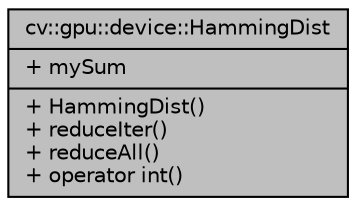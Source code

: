 digraph "cv::gpu::device::HammingDist"
{
 // LATEX_PDF_SIZE
  edge [fontname="Helvetica",fontsize="10",labelfontname="Helvetica",labelfontsize="10"];
  node [fontname="Helvetica",fontsize="10",shape=record];
  Node1 [label="{cv::gpu::device::HammingDist\n|+ mySum\l|+ HammingDist()\l+ reduceIter()\l+ reduceAll()\l+ operator int()\l}",height=0.2,width=0.4,color="black", fillcolor="grey75", style="filled", fontcolor="black",tooltip=" "];
}
